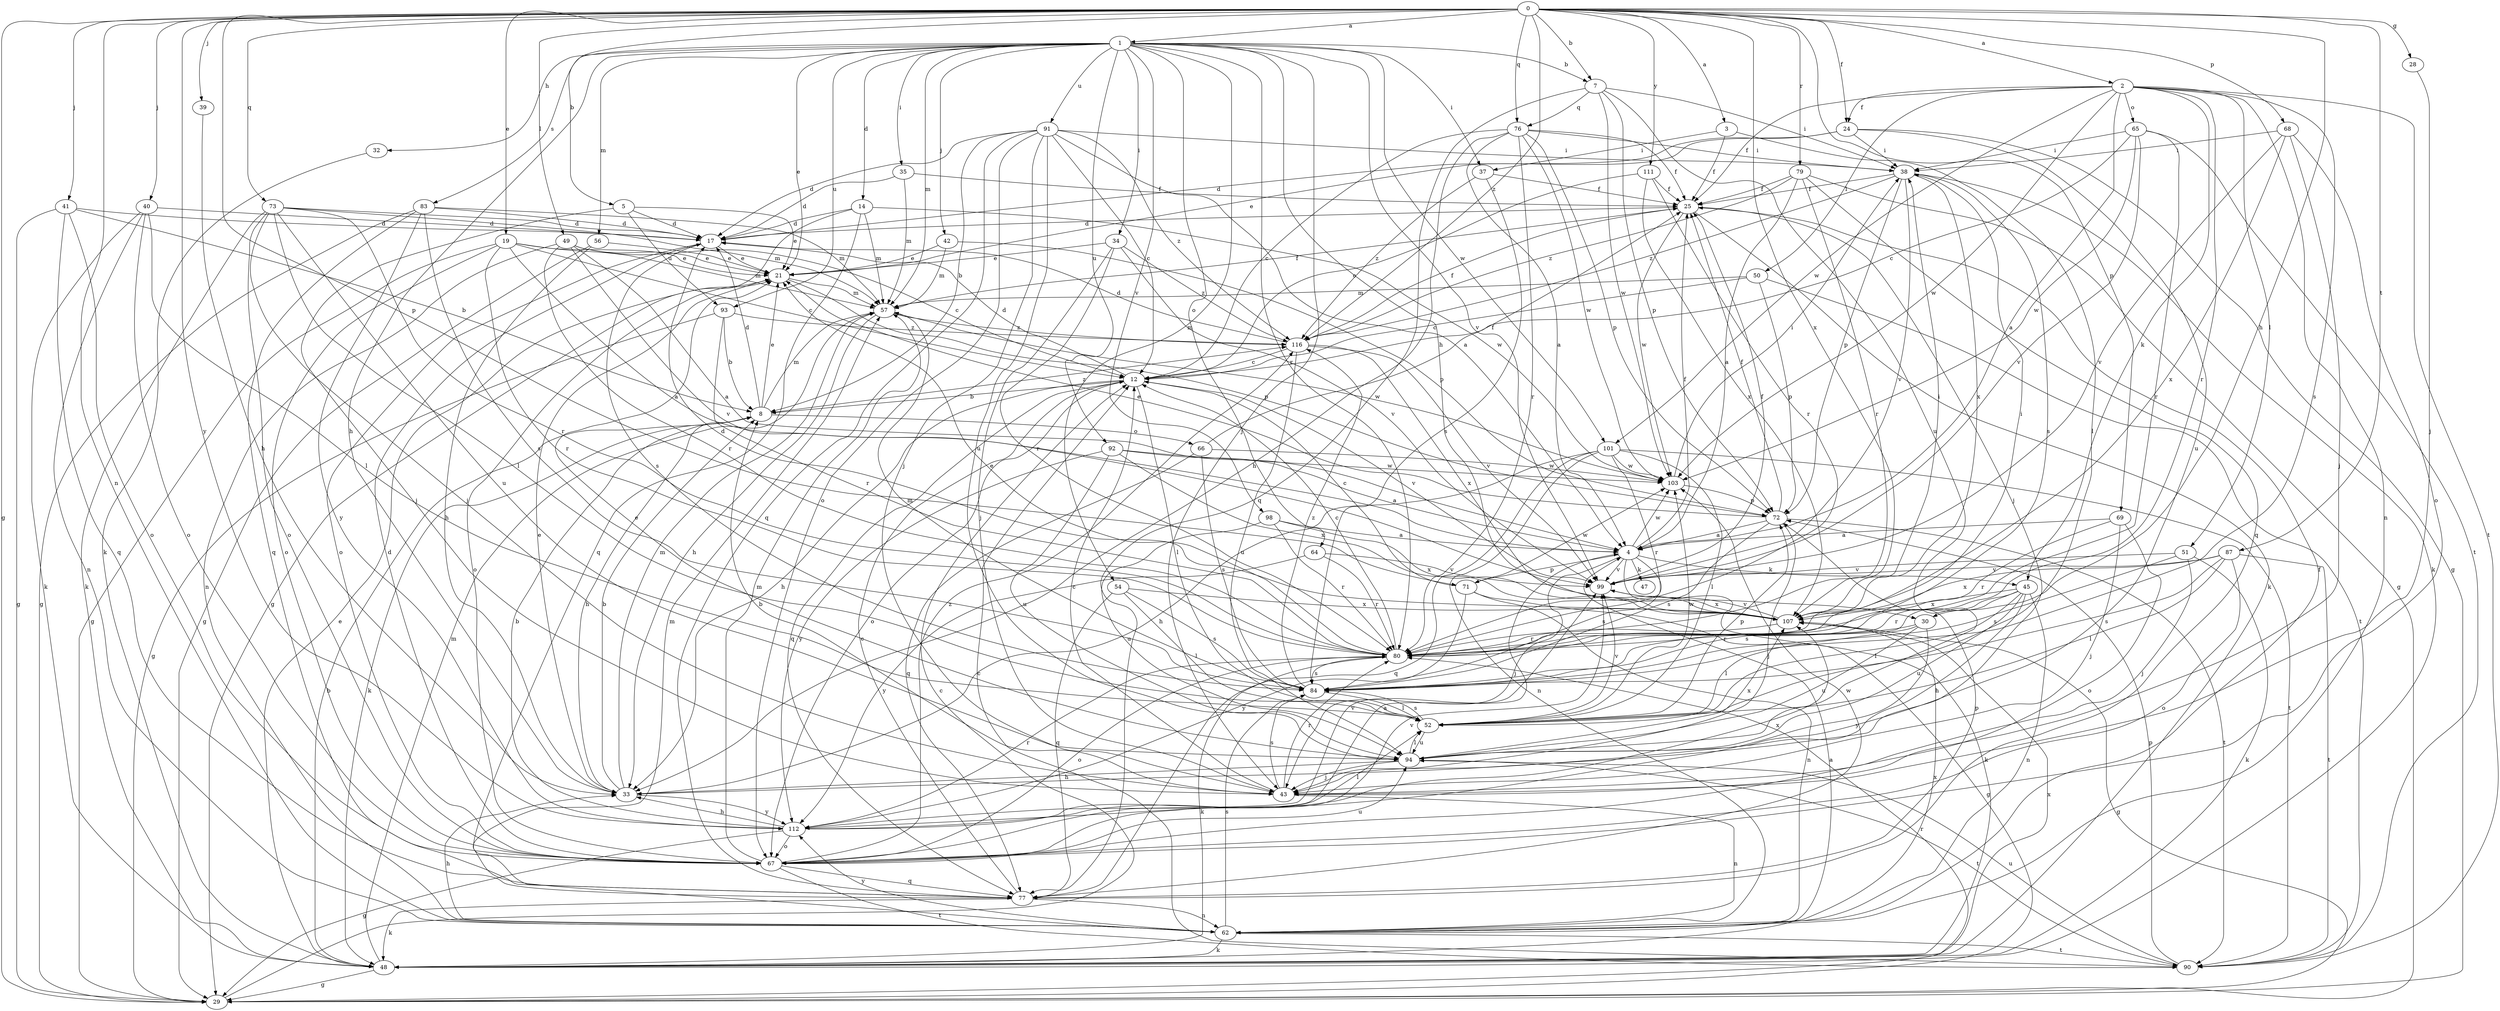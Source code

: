 strict digraph  {
0;
1;
2;
3;
4;
5;
7;
8;
12;
14;
17;
19;
21;
24;
25;
28;
29;
30;
32;
33;
34;
35;
37;
38;
39;
40;
41;
42;
43;
45;
47;
48;
49;
50;
51;
52;
54;
56;
57;
62;
64;
65;
66;
67;
68;
69;
71;
72;
73;
76;
77;
79;
80;
83;
84;
87;
90;
91;
92;
93;
94;
98;
99;
101;
103;
107;
111;
112;
116;
0 -> 1  [label=a];
0 -> 2  [label=a];
0 -> 3  [label=a];
0 -> 5  [label=b];
0 -> 7  [label=b];
0 -> 19  [label=e];
0 -> 24  [label=f];
0 -> 28  [label=g];
0 -> 29  [label=g];
0 -> 30  [label=h];
0 -> 39  [label=j];
0 -> 40  [label=j];
0 -> 41  [label=j];
0 -> 49  [label=l];
0 -> 62  [label=n];
0 -> 68  [label=p];
0 -> 69  [label=p];
0 -> 71  [label=p];
0 -> 73  [label=q];
0 -> 76  [label=q];
0 -> 79  [label=r];
0 -> 87  [label=t];
0 -> 107  [label=x];
0 -> 111  [label=y];
0 -> 112  [label=y];
0 -> 116  [label=z];
1 -> 7  [label=b];
1 -> 14  [label=d];
1 -> 21  [label=e];
1 -> 30  [label=h];
1 -> 32  [label=h];
1 -> 33  [label=h];
1 -> 34  [label=i];
1 -> 35  [label=i];
1 -> 37  [label=i];
1 -> 42  [label=j];
1 -> 43  [label=j];
1 -> 54  [label=m];
1 -> 56  [label=m];
1 -> 57  [label=m];
1 -> 64  [label=o];
1 -> 80  [label=r];
1 -> 83  [label=s];
1 -> 91  [label=u];
1 -> 92  [label=u];
1 -> 93  [label=u];
1 -> 98  [label=v];
1 -> 99  [label=v];
1 -> 101  [label=w];
2 -> 4  [label=a];
2 -> 24  [label=f];
2 -> 25  [label=f];
2 -> 45  [label=k];
2 -> 50  [label=l];
2 -> 51  [label=l];
2 -> 62  [label=n];
2 -> 65  [label=o];
2 -> 80  [label=r];
2 -> 84  [label=s];
2 -> 90  [label=t];
2 -> 101  [label=w];
2 -> 103  [label=w];
3 -> 25  [label=f];
3 -> 37  [label=i];
3 -> 52  [label=l];
4 -> 25  [label=f];
4 -> 43  [label=j];
4 -> 45  [label=k];
4 -> 47  [label=k];
4 -> 48  [label=k];
4 -> 71  [label=p];
4 -> 84  [label=s];
4 -> 99  [label=v];
4 -> 103  [label=w];
5 -> 17  [label=d];
5 -> 21  [label=e];
5 -> 43  [label=j];
5 -> 93  [label=u];
7 -> 38  [label=i];
7 -> 72  [label=p];
7 -> 76  [label=q];
7 -> 77  [label=q];
7 -> 94  [label=u];
7 -> 103  [label=w];
8 -> 17  [label=d];
8 -> 21  [label=e];
8 -> 33  [label=h];
8 -> 48  [label=k];
8 -> 57  [label=m];
8 -> 66  [label=o];
8 -> 116  [label=z];
12 -> 8  [label=b];
12 -> 17  [label=d];
12 -> 33  [label=h];
12 -> 52  [label=l];
12 -> 67  [label=o];
12 -> 77  [label=q];
12 -> 99  [label=v];
14 -> 17  [label=d];
14 -> 29  [label=g];
14 -> 57  [label=m];
14 -> 77  [label=q];
14 -> 103  [label=w];
17 -> 21  [label=e];
17 -> 67  [label=o];
17 -> 84  [label=s];
19 -> 4  [label=a];
19 -> 12  [label=c];
19 -> 21  [label=e];
19 -> 29  [label=g];
19 -> 57  [label=m];
19 -> 67  [label=o];
19 -> 80  [label=r];
21 -> 57  [label=m];
21 -> 67  [label=o];
21 -> 72  [label=p];
24 -> 17  [label=d];
24 -> 21  [label=e];
24 -> 29  [label=g];
24 -> 38  [label=i];
24 -> 94  [label=u];
25 -> 17  [label=d];
25 -> 43  [label=j];
25 -> 48  [label=k];
25 -> 103  [label=w];
28 -> 43  [label=j];
29 -> 12  [label=c];
29 -> 80  [label=r];
30 -> 52  [label=l];
30 -> 80  [label=r];
30 -> 94  [label=u];
30 -> 112  [label=y];
32 -> 48  [label=k];
33 -> 8  [label=b];
33 -> 21  [label=e];
33 -> 57  [label=m];
33 -> 112  [label=y];
34 -> 21  [label=e];
34 -> 43  [label=j];
34 -> 80  [label=r];
34 -> 99  [label=v];
34 -> 116  [label=z];
35 -> 17  [label=d];
35 -> 25  [label=f];
35 -> 57  [label=m];
37 -> 25  [label=f];
37 -> 84  [label=s];
37 -> 116  [label=z];
38 -> 25  [label=f];
38 -> 48  [label=k];
38 -> 72  [label=p];
38 -> 84  [label=s];
38 -> 99  [label=v];
38 -> 107  [label=x];
38 -> 116  [label=z];
39 -> 33  [label=h];
40 -> 17  [label=d];
40 -> 48  [label=k];
40 -> 52  [label=l];
40 -> 62  [label=n];
40 -> 67  [label=o];
41 -> 8  [label=b];
41 -> 17  [label=d];
41 -> 29  [label=g];
41 -> 67  [label=o];
41 -> 77  [label=q];
42 -> 21  [label=e];
42 -> 57  [label=m];
42 -> 72  [label=p];
43 -> 8  [label=b];
43 -> 12  [label=c];
43 -> 62  [label=n];
43 -> 80  [label=r];
43 -> 84  [label=s];
45 -> 33  [label=h];
45 -> 52  [label=l];
45 -> 62  [label=n];
45 -> 80  [label=r];
45 -> 84  [label=s];
45 -> 94  [label=u];
45 -> 107  [label=x];
48 -> 4  [label=a];
48 -> 8  [label=b];
48 -> 21  [label=e];
48 -> 29  [label=g];
48 -> 57  [label=m];
48 -> 107  [label=x];
49 -> 4  [label=a];
49 -> 12  [label=c];
49 -> 21  [label=e];
49 -> 62  [label=n];
49 -> 80  [label=r];
49 -> 99  [label=v];
50 -> 12  [label=c];
50 -> 57  [label=m];
50 -> 72  [label=p];
50 -> 90  [label=t];
51 -> 43  [label=j];
51 -> 48  [label=k];
51 -> 84  [label=s];
51 -> 99  [label=v];
52 -> 72  [label=p];
52 -> 84  [label=s];
52 -> 94  [label=u];
52 -> 99  [label=v];
52 -> 103  [label=w];
54 -> 52  [label=l];
54 -> 77  [label=q];
54 -> 84  [label=s];
54 -> 107  [label=x];
56 -> 21  [label=e];
56 -> 29  [label=g];
56 -> 33  [label=h];
57 -> 25  [label=f];
57 -> 33  [label=h];
57 -> 103  [label=w];
57 -> 116  [label=z];
62 -> 25  [label=f];
62 -> 33  [label=h];
62 -> 48  [label=k];
62 -> 57  [label=m];
62 -> 84  [label=s];
62 -> 90  [label=t];
62 -> 107  [label=x];
62 -> 112  [label=y];
64 -> 80  [label=r];
64 -> 99  [label=v];
64 -> 112  [label=y];
65 -> 12  [label=c];
65 -> 38  [label=i];
65 -> 80  [label=r];
65 -> 90  [label=t];
65 -> 99  [label=v];
65 -> 103  [label=w];
66 -> 25  [label=f];
66 -> 77  [label=q];
66 -> 84  [label=s];
66 -> 103  [label=w];
67 -> 4  [label=a];
67 -> 17  [label=d];
67 -> 57  [label=m];
67 -> 77  [label=q];
67 -> 90  [label=t];
67 -> 94  [label=u];
67 -> 99  [label=v];
67 -> 116  [label=z];
68 -> 38  [label=i];
68 -> 43  [label=j];
68 -> 67  [label=o];
68 -> 99  [label=v];
68 -> 107  [label=x];
69 -> 4  [label=a];
69 -> 43  [label=j];
69 -> 67  [label=o];
69 -> 80  [label=r];
71 -> 12  [label=c];
71 -> 29  [label=g];
71 -> 62  [label=n];
71 -> 103  [label=w];
71 -> 112  [label=y];
72 -> 4  [label=a];
72 -> 21  [label=e];
72 -> 25  [label=f];
72 -> 43  [label=j];
72 -> 84  [label=s];
72 -> 90  [label=t];
73 -> 17  [label=d];
73 -> 43  [label=j];
73 -> 48  [label=k];
73 -> 52  [label=l];
73 -> 57  [label=m];
73 -> 67  [label=o];
73 -> 80  [label=r];
73 -> 94  [label=u];
76 -> 4  [label=a];
76 -> 12  [label=c];
76 -> 25  [label=f];
76 -> 33  [label=h];
76 -> 38  [label=i];
76 -> 72  [label=p];
76 -> 80  [label=r];
76 -> 103  [label=w];
77 -> 12  [label=c];
77 -> 48  [label=k];
77 -> 62  [label=n];
77 -> 72  [label=p];
77 -> 103  [label=w];
79 -> 4  [label=a];
79 -> 25  [label=f];
79 -> 29  [label=g];
79 -> 77  [label=q];
79 -> 80  [label=r];
79 -> 116  [label=z];
80 -> 12  [label=c];
80 -> 21  [label=e];
80 -> 38  [label=i];
80 -> 48  [label=k];
80 -> 67  [label=o];
80 -> 84  [label=s];
83 -> 17  [label=d];
83 -> 29  [label=g];
83 -> 57  [label=m];
83 -> 77  [label=q];
83 -> 84  [label=s];
83 -> 112  [label=y];
84 -> 52  [label=l];
84 -> 57  [label=m];
84 -> 116  [label=z];
87 -> 52  [label=l];
87 -> 67  [label=o];
87 -> 84  [label=s];
87 -> 90  [label=t];
87 -> 99  [label=v];
87 -> 107  [label=x];
90 -> 12  [label=c];
90 -> 72  [label=p];
90 -> 94  [label=u];
91 -> 4  [label=a];
91 -> 8  [label=b];
91 -> 12  [label=c];
91 -> 17  [label=d];
91 -> 38  [label=i];
91 -> 43  [label=j];
91 -> 67  [label=o];
91 -> 77  [label=q];
91 -> 94  [label=u];
91 -> 116  [label=z];
92 -> 4  [label=a];
92 -> 94  [label=u];
92 -> 103  [label=w];
92 -> 107  [label=x];
92 -> 112  [label=y];
93 -> 8  [label=b];
93 -> 29  [label=g];
93 -> 80  [label=r];
93 -> 116  [label=z];
94 -> 21  [label=e];
94 -> 33  [label=h];
94 -> 43  [label=j];
94 -> 52  [label=l];
94 -> 90  [label=t];
94 -> 107  [label=x];
98 -> 4  [label=a];
98 -> 80  [label=r];
98 -> 94  [label=u];
98 -> 107  [label=x];
99 -> 25  [label=f];
99 -> 107  [label=x];
101 -> 33  [label=h];
101 -> 52  [label=l];
101 -> 62  [label=n];
101 -> 77  [label=q];
101 -> 80  [label=r];
101 -> 90  [label=t];
101 -> 103  [label=w];
103 -> 38  [label=i];
103 -> 72  [label=p];
107 -> 17  [label=d];
107 -> 29  [label=g];
107 -> 38  [label=i];
107 -> 80  [label=r];
107 -> 99  [label=v];
111 -> 12  [label=c];
111 -> 25  [label=f];
111 -> 80  [label=r];
111 -> 107  [label=x];
112 -> 8  [label=b];
112 -> 29  [label=g];
112 -> 33  [label=h];
112 -> 52  [label=l];
112 -> 67  [label=o];
112 -> 80  [label=r];
112 -> 99  [label=v];
112 -> 107  [label=x];
116 -> 12  [label=c];
116 -> 17  [label=d];
116 -> 25  [label=f];
116 -> 94  [label=u];
116 -> 99  [label=v];
116 -> 107  [label=x];
}
